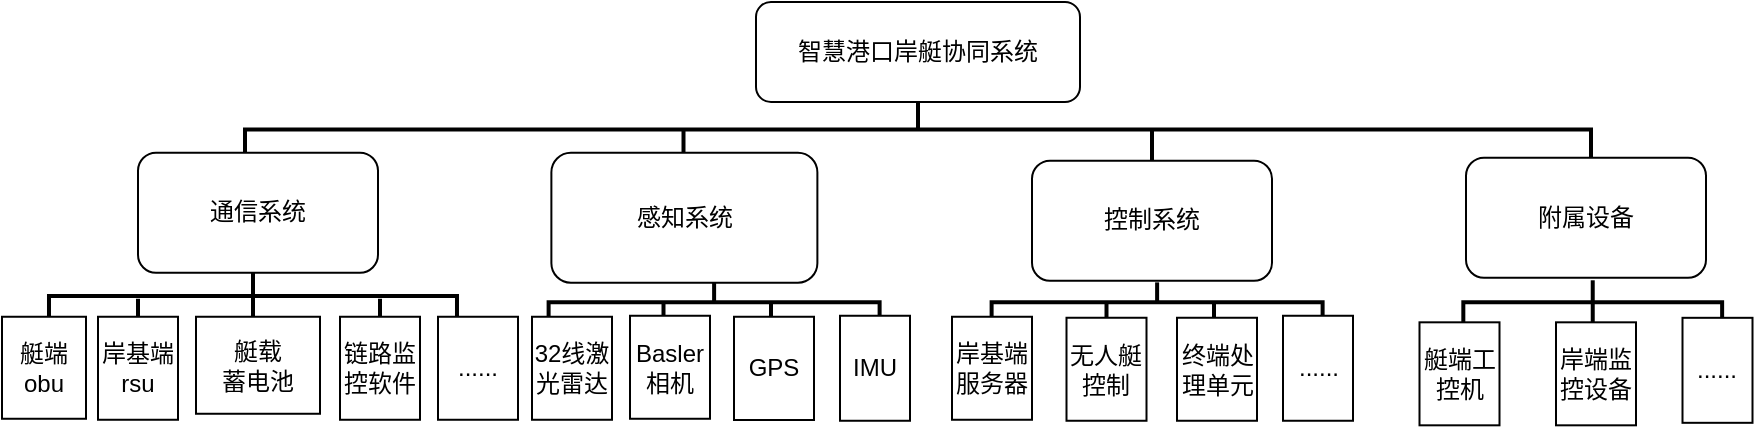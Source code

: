 <mxfile version="20.5.1" type="github">
  <diagram id="G9yAzlsVScRHqYVT1LTl" name="第 1 页">
    <mxGraphModel dx="898" dy="481" grid="0" gridSize="10" guides="1" tooltips="1" connect="1" arrows="1" fold="1" page="1" pageScale="1" pageWidth="4681" pageHeight="3300" math="0" shadow="0">
      <root>
        <mxCell id="0" />
        <mxCell id="1" parent="0" />
        <mxCell id="w1FqssfnEPfsucPKbT6S-2" value="&lt;span&gt;智慧港口岸艇协同系统&lt;/span&gt;" style="rounded=1;whiteSpace=wrap;html=1;" parent="1" vertex="1">
          <mxGeometry x="582" y="968" width="162" height="50" as="geometry" />
        </mxCell>
        <mxCell id="w1FqssfnEPfsucPKbT6S-4" value="" style="strokeWidth=2;html=1;shape=mxgraph.flowchart.annotation_2;align=left;labelPosition=right;pointerEvents=1;rotation=90;" parent="1" vertex="1">
          <mxGeometry x="649.25" y="695.25" width="27.5" height="673" as="geometry" />
        </mxCell>
        <mxCell id="w1FqssfnEPfsucPKbT6S-6" value="通信系统" style="rounded=1;whiteSpace=wrap;html=1;" parent="1" vertex="1">
          <mxGeometry x="273" y="1043.38" width="120" height="60" as="geometry" />
        </mxCell>
        <mxCell id="w1FqssfnEPfsucPKbT6S-11" value="控制系统" style="rounded=1;whiteSpace=wrap;html=1;" parent="1" vertex="1">
          <mxGeometry x="720" y="1047.38" width="120" height="60" as="geometry" />
        </mxCell>
        <mxCell id="w1FqssfnEPfsucPKbT6S-13" value="" style="line;strokeWidth=2;direction=south;html=1;" parent="1" vertex="1">
          <mxGeometry x="540.75" y="1031" width="10" height="18.38" as="geometry" />
        </mxCell>
        <mxCell id="w1FqssfnEPfsucPKbT6S-14" value="" style="line;strokeWidth=2;direction=south;html=1;" parent="1" vertex="1">
          <mxGeometry x="775" y="1032" width="10" height="15.38" as="geometry" />
        </mxCell>
        <mxCell id="w1FqssfnEPfsucPKbT6S-15" value="附属设备" style="rounded=1;whiteSpace=wrap;html=1;" parent="1" vertex="1">
          <mxGeometry x="937" y="1045.88" width="120" height="60" as="geometry" />
        </mxCell>
        <mxCell id="w1FqssfnEPfsucPKbT6S-16" value="" style="strokeWidth=2;html=1;shape=mxgraph.flowchart.annotation_2;align=left;labelPosition=right;pointerEvents=1;rotation=90;" parent="1" vertex="1">
          <mxGeometry x="318.62" y="1013" width="23.75" height="204" as="geometry" />
        </mxCell>
        <mxCell id="w1FqssfnEPfsucPKbT6S-28" value="艇端obu" style="rounded=0;whiteSpace=wrap;html=1;" parent="1" vertex="1">
          <mxGeometry x="205" y="1125.38" width="42" height="51" as="geometry" />
        </mxCell>
        <mxCell id="w1FqssfnEPfsucPKbT6S-31" value="艇载&lt;br&gt;蓄电池" style="rounded=0;whiteSpace=wrap;html=1;" parent="1" vertex="1">
          <mxGeometry x="302" y="1125.38" width="62" height="48.5" as="geometry" />
        </mxCell>
        <mxCell id="w1FqssfnEPfsucPKbT6S-38" value="......" style="rounded=0;whiteSpace=wrap;html=1;" parent="1" vertex="1">
          <mxGeometry x="423" y="1125.38" width="40" height="51.5" as="geometry" />
        </mxCell>
        <mxCell id="w1FqssfnEPfsucPKbT6S-41" value="" style="line;strokeWidth=2;direction=south;html=1;" parent="1" vertex="1">
          <mxGeometry x="268" y="1116.38" width="10" height="12" as="geometry" />
        </mxCell>
        <mxCell id="w1FqssfnEPfsucPKbT6S-42" value="" style="line;strokeWidth=2;direction=south;html=1;" parent="1" vertex="1">
          <mxGeometry x="325.49" y="1113.38" width="10" height="12" as="geometry" />
        </mxCell>
        <mxCell id="w1FqssfnEPfsucPKbT6S-29" value="岸基端rsu" style="rounded=0;whiteSpace=wrap;html=1;" parent="1" vertex="1">
          <mxGeometry x="253" y="1125.38" width="40" height="51.5" as="geometry" />
        </mxCell>
        <mxCell id="w1FqssfnEPfsucPKbT6S-43" value="" style="line;strokeWidth=2;direction=south;html=1;" parent="1" vertex="1">
          <mxGeometry x="389" y="1116.38" width="10" height="22" as="geometry" />
        </mxCell>
        <mxCell id="w1FqssfnEPfsucPKbT6S-37" value="链路监控软件" style="rounded=0;whiteSpace=wrap;html=1;" parent="1" vertex="1">
          <mxGeometry x="374" y="1125.38" width="40" height="51.5" as="geometry" />
        </mxCell>
        <mxCell id="w1FqssfnEPfsucPKbT6S-7" value="感知系统" style="rounded=1;whiteSpace=wrap;html=1;" parent="1" vertex="1">
          <mxGeometry x="479.69" y="1043.38" width="133" height="65" as="geometry" />
        </mxCell>
        <mxCell id="w1FqssfnEPfsucPKbT6S-44" value="" style="strokeWidth=2;html=1;shape=mxgraph.flowchart.annotation_2;align=left;labelPosition=right;pointerEvents=1;rotation=90;" parent="1" vertex="1">
          <mxGeometry x="551.11" y="1035.38" width="19.89" height="165.5" as="geometry" />
        </mxCell>
        <mxCell id="w1FqssfnEPfsucPKbT6S-47" value="IMU" style="rounded=0;whiteSpace=wrap;html=1;" parent="1" vertex="1">
          <mxGeometry x="624" y="1124.88" width="35" height="52.5" as="geometry" />
        </mxCell>
        <mxCell id="w1FqssfnEPfsucPKbT6S-48" value="" style="line;strokeWidth=2;direction=south;html=1;" parent="1" vertex="1">
          <mxGeometry x="530.75" y="1118.76" width="10" height="12" as="geometry" />
        </mxCell>
        <mxCell id="w1FqssfnEPfsucPKbT6S-49" value="" style="line;strokeWidth=2;direction=south;html=1;" parent="1" vertex="1">
          <mxGeometry x="584.5" y="1118.76" width="10" height="12" as="geometry" />
        </mxCell>
        <mxCell id="w1FqssfnEPfsucPKbT6S-50" value="32线激光雷达" style="rounded=0;whiteSpace=wrap;html=1;" parent="1" vertex="1">
          <mxGeometry x="470" y="1125.38" width="40" height="51.5" as="geometry" />
        </mxCell>
        <mxCell id="w1FqssfnEPfsucPKbT6S-57" value="Basler&lt;br&gt;相机" style="rounded=0;whiteSpace=wrap;html=1;" parent="1" vertex="1">
          <mxGeometry x="519" y="1124.88" width="40" height="51.5" as="geometry" />
        </mxCell>
        <mxCell id="w1FqssfnEPfsucPKbT6S-59" value="GPS" style="rounded=0;whiteSpace=wrap;html=1;" parent="1" vertex="1">
          <mxGeometry x="571" y="1125.38" width="40" height="51.62" as="geometry" />
        </mxCell>
        <mxCell id="w1FqssfnEPfsucPKbT6S-60" value="" style="strokeWidth=2;html=1;shape=mxgraph.flowchart.annotation_2;align=left;labelPosition=right;pointerEvents=1;rotation=90;" parent="1" vertex="1">
          <mxGeometry x="772.61" y="1035.38" width="19.89" height="165.5" as="geometry" />
        </mxCell>
        <mxCell id="w1FqssfnEPfsucPKbT6S-61" value="......" style="rounded=0;whiteSpace=wrap;html=1;" parent="1" vertex="1">
          <mxGeometry x="845.5" y="1124.88" width="35" height="52.5" as="geometry" />
        </mxCell>
        <mxCell id="w1FqssfnEPfsucPKbT6S-62" value="" style="line;strokeWidth=2;direction=south;html=1;" parent="1" vertex="1">
          <mxGeometry x="752.25" y="1118.76" width="10" height="12" as="geometry" />
        </mxCell>
        <mxCell id="w1FqssfnEPfsucPKbT6S-63" value="" style="line;strokeWidth=2;direction=south;html=1;" parent="1" vertex="1">
          <mxGeometry x="806" y="1118.76" width="10" height="12" as="geometry" />
        </mxCell>
        <mxCell id="w1FqssfnEPfsucPKbT6S-64" value="岸基端服务器" style="rounded=0;whiteSpace=wrap;html=1;" parent="1" vertex="1">
          <mxGeometry x="680" y="1125.38" width="40" height="51.5" as="geometry" />
        </mxCell>
        <mxCell id="w1FqssfnEPfsucPKbT6S-65" value="无人艇控制" style="rounded=0;whiteSpace=wrap;html=1;" parent="1" vertex="1">
          <mxGeometry x="737.25" y="1125.88" width="40" height="51.5" as="geometry" />
        </mxCell>
        <mxCell id="w1FqssfnEPfsucPKbT6S-66" value="终端处理单元" style="rounded=0;whiteSpace=wrap;html=1;" parent="1" vertex="1">
          <mxGeometry x="792.5" y="1125.88" width="40" height="51.5" as="geometry" />
        </mxCell>
        <mxCell id="TOfII7x4SXCp8jpoO6VZ-1" value="" style="strokeWidth=2;html=1;shape=mxgraph.flowchart.annotation_2;align=left;labelPosition=right;pointerEvents=1;rotation=90;" vertex="1" parent="1">
          <mxGeometry x="989.38" y="1053.43" width="21.97" height="129.4" as="geometry" />
        </mxCell>
        <mxCell id="TOfII7x4SXCp8jpoO6VZ-2" value="......" style="rounded=0;whiteSpace=wrap;html=1;" vertex="1" parent="1">
          <mxGeometry x="1045.25" y="1125.91" width="35" height="52.5" as="geometry" />
        </mxCell>
        <mxCell id="TOfII7x4SXCp8jpoO6VZ-4" value="" style="line;strokeWidth=2;direction=south;html=1;" vertex="1" parent="1">
          <mxGeometry x="995.37" y="1118.76" width="10" height="12" as="geometry" />
        </mxCell>
        <mxCell id="TOfII7x4SXCp8jpoO6VZ-5" value="艇端工控机" style="rounded=0;whiteSpace=wrap;html=1;" vertex="1" parent="1">
          <mxGeometry x="913.75" y="1128.16" width="40" height="51.5" as="geometry" />
        </mxCell>
        <mxCell id="TOfII7x4SXCp8jpoO6VZ-7" value="岸端监控设备" style="rounded=0;whiteSpace=wrap;html=1;" vertex="1" parent="1">
          <mxGeometry x="982" y="1128.16" width="40" height="51.5" as="geometry" />
        </mxCell>
      </root>
    </mxGraphModel>
  </diagram>
</mxfile>
